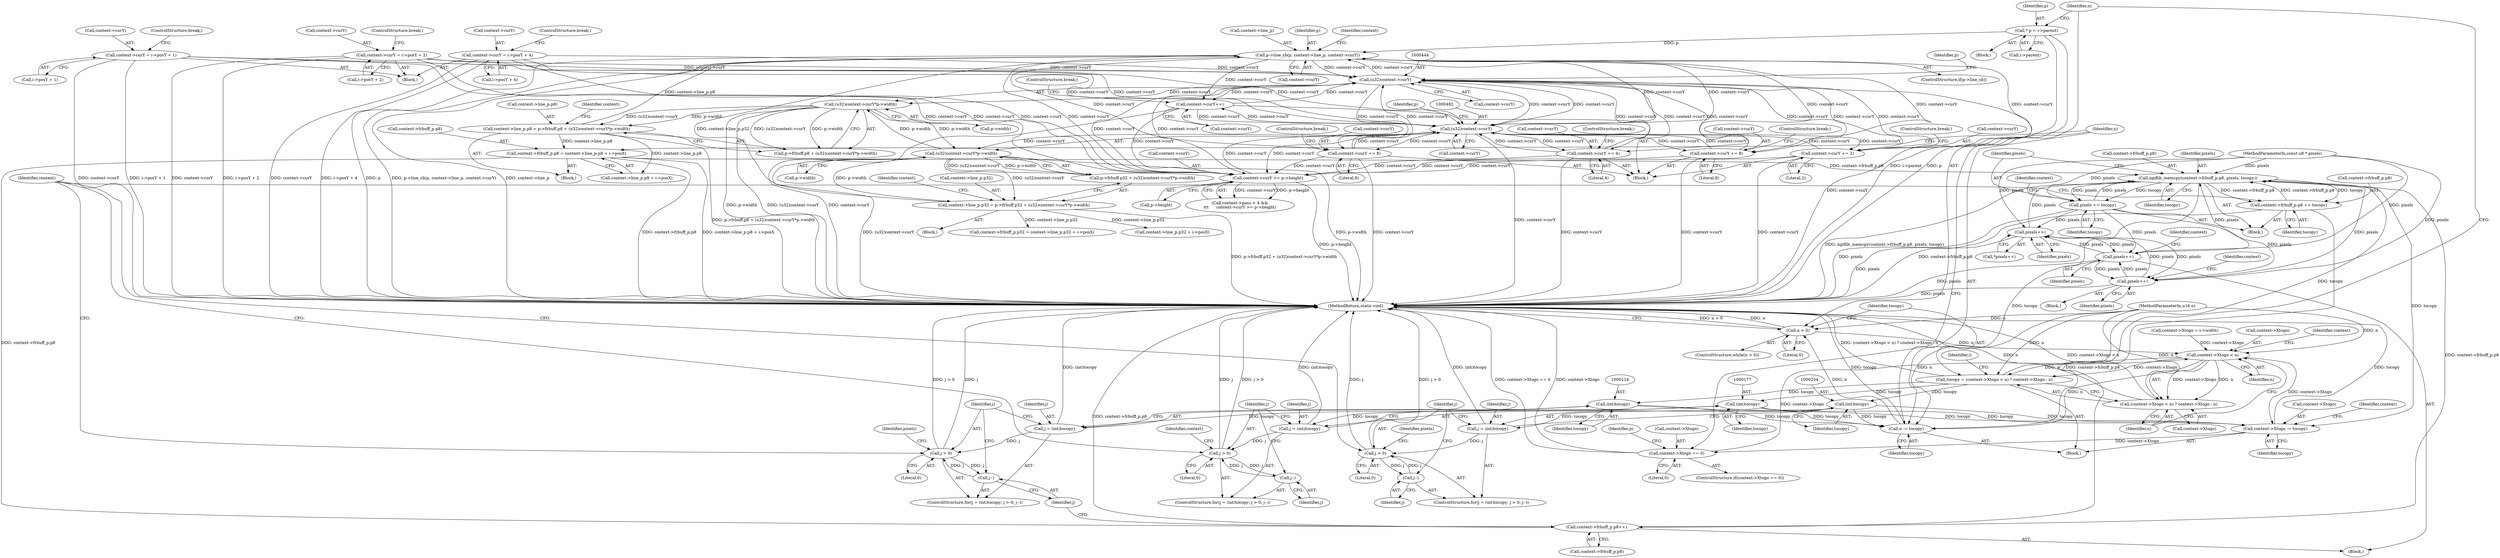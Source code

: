 digraph "0_ngiflib_37d939a6f511d16d4c95678025c235fe62e6417a_0@integer" {
"1000451" [label="(Call,context->frbuff_p.p8 = context->line_p.p8 + i->posX)"];
"1000430" [label="(Call,context->line_p.p8 = p->frbuff.p8 + (u32)context->curY*p->width)"];
"1000442" [label="(Call,(u32)context->curY*p->width)"];
"1000443" [label="(Call,(u32)context->curY)"];
"1000330" [label="(Call,context->curY++)"];
"1000481" [label="(Call,(u32)context->curY)"];
"1000350" [label="(Call,context->curY += 4)"];
"1000309" [label="(Call,p->line_cb(p, context->line_p, context->curY))"];
"1000115" [label="(Call,* p = i->parent)"];
"1000468" [label="(Call,context->line_p.p32 = p->frbuff.p32 + (u32)context->curY*p->width)"];
"1000480" [label="(Call,(u32)context->curY*p->width)"];
"1000391" [label="(Call,context->curY = i->posY + 4)"];
"1000413" [label="(Call,context->curY = i->posY + 1)"];
"1000402" [label="(Call,context->curY = i->posY + 2)"];
"1000336" [label="(Call,context->curY += 8)"];
"1000376" [label="(Call,context->curY >= p->height)"];
"1000343" [label="(Call,context->curY += 8)"];
"1000357" [label="(Call,context->curY += 2)"];
"1000152" [label="(Call,ngiflib_memcpy(context->frbuff_p.p8, pixels, tocopy))"];
"1000160" [label="(Call,pixels += tocopy)"];
"1000198" [label="(Call,pixels++)"];
"1000240" [label="(Call,pixels++)"];
"1000285" [label="(Call,pixels++)"];
"1000163" [label="(Call,context->frbuff_p.p8 += tocopy)"];
"1000242" [label="(Call,context->frbuff_p.p8++)"];
"1000293" [label="(Call,context->Xtogo -= tocopy)"];
"1000299" [label="(Call,context->Xtogo == 0)"];
"1000128" [label="(Call,context->Xtogo < n)"];
"1000125" [label="(Call,tocopy = (context->Xtogo < n) ? context->Xtogo : n)"];
"1000176" [label="(Call,(int)tocopy)"];
"1000174" [label="(Call,j = (int)tocopy)"];
"1000179" [label="(Call,j > 0)"];
"1000182" [label="(Call,j--)"];
"1000504" [label="(Call,n -= tocopy)"];
"1000121" [label="(Call,n > 0)"];
"1000213" [label="(Call,(int)tocopy)"];
"1000211" [label="(Call,j = (int)tocopy)"];
"1000216" [label="(Call,j > 0)"];
"1000219" [label="(Call,j--)"];
"1000253" [label="(Call,(int)tocopy)"];
"1000251" [label="(Call,j = (int)tocopy)"];
"1000256" [label="(Call,j > 0)"];
"1000259" [label="(Call,j--)"];
"1000127" [label="(Call,(context->Xtogo < n) ? context->Xtogo : n)"];
"1000481" [label="(Call,(u32)context->curY)"];
"1000303" [label="(Literal,0)"];
"1000451" [label="(Call,context->frbuff_p.p8 = context->line_p.p8 + i->posX)"];
"1000400" [label="(ControlStructure,break;)"];
"1000125" [label="(Call,tocopy = (context->Xtogo < n) ? context->Xtogo : n)"];
"1000219" [label="(Call,j--)"];
"1000305" [label="(ControlStructure,if(p->line_cb))"];
"1000115" [label="(Call,* p = i->parent)"];
"1000350" [label="(Call,context->curY += 4)"];
"1000261" [label="(Block,)"];
"1000164" [label="(Call,context->frbuff_p.p8)"];
"1000492" [label="(Identifier,context)"];
"1000448" [label="(Call,p->width)"];
"1000336" [label="(Call,context->curY += 8)"];
"1000389" [label="(Block,)"];
"1000166" [label="(Identifier,context)"];
"1000354" [label="(Literal,4)"];
"1000123" [label="(Literal,0)"];
"1000495" [label="(Call,context->line_p.p32 + i->posX)"];
"1000445" [label="(Call,context->curY)"];
"1000417" [label="(Call,i->posY + 1)"];
"1000480" [label="(Call,(u32)context->curY*p->width)"];
"1000457" [label="(Call,context->line_p.p8 + i->posX)"];
"1000220" [label="(Identifier,j)"];
"1000265" [label="(Identifier,pixels)"];
"1000111" [label="(MethodParameterIn,u16 n)"];
"1000483" [label="(Call,context->curY)"];
"1000449" [label="(Identifier,p)"];
"1000328" [label="(Block,)"];
"1000176" [label="(Call,(int)tocopy)"];
"1000314" [label="(Call,context->curY)"];
"1000190" [label="(Identifier,context)"];
"1000506" [label="(Identifier,tocopy)"];
"1000243" [label="(Call,context->frbuff_p.p8)"];
"1000507" [label="(MethodReturn,static void)"];
"1000241" [label="(Identifier,pixels)"];
"1000252" [label="(Identifier,j)"];
"1000341" [label="(ControlStructure,break;)"];
"1000377" [label="(Call,context->curY)"];
"1000127" [label="(Call,(context->Xtogo < n) ? context->Xtogo : n)"];
"1000487" [label="(Identifier,p)"];
"1000129" [label="(Call,context->Xtogo)"];
"1000307" [label="(Identifier,p)"];
"1000300" [label="(Call,context->Xtogo)"];
"1000198" [label="(Call,pixels++)"];
"1000337" [label="(Call,context->curY)"];
"1000160" [label="(Call,pixels += tocopy)"];
"1000197" [label="(Call,*pixels++)"];
"1000152" [label="(Call,ngiflib_memcpy(context->frbuff_p.p8, pixels, tocopy))"];
"1000258" [label="(Literal,0)"];
"1000182" [label="(Call,j--)"];
"1000334" [label="(ControlStructure,break;)"];
"1000180" [label="(Identifier,j)"];
"1000212" [label="(Identifier,j)"];
"1000260" [label="(Identifier,j)"];
"1000311" [label="(Call,context->line_p)"];
"1000297" [label="(Identifier,tocopy)"];
"1000218" [label="(Literal,0)"];
"1000330" [label="(Call,context->curY++)"];
"1000285" [label="(Call,pixels++)"];
"1000121" [label="(Call,n > 0)"];
"1000505" [label="(Identifier,n)"];
"1000430" [label="(Call,context->line_p.p8 = p->frbuff.p8 + (u32)context->curY*p->width)"];
"1000215" [label="(Identifier,tocopy)"];
"1000179" [label="(Call,j > 0)"];
"1000159" [label="(Identifier,tocopy)"];
"1000245" [label="(Identifier,context)"];
"1000162" [label="(Identifier,tocopy)"];
"1000225" [label="(Identifier,pixels)"];
"1000422" [label="(ControlStructure,break;)"];
"1000344" [label="(Call,context->curY)"];
"1000253" [label="(Call,(int)tocopy)"];
"1000257" [label="(Identifier,j)"];
"1000242" [label="(Call,context->frbuff_p.p8++)"];
"1000175" [label="(Identifier,j)"];
"1000442" [label="(Call,(u32)context->curY*p->width)"];
"1000295" [label="(Identifier,context)"];
"1000347" [label="(Literal,8)"];
"1000151" [label="(Block,)"];
"1000343" [label="(Call,context->curY += 8)"];
"1000132" [label="(Identifier,n)"];
"1000217" [label="(Identifier,j)"];
"1000370" [label="(Call,context->pass < 4 &&\n\t\t\t      context->curY >= p->height)"];
"1000251" [label="(Call,j = (int)tocopy)"];
"1000169" [label="(Identifier,tocopy)"];
"1000411" [label="(ControlStructure,break;)"];
"1000429" [label="(Block,)"];
"1000486" [label="(Call,p->width)"];
"1000134" [label="(Identifier,context)"];
"1000348" [label="(ControlStructure,break;)"];
"1000392" [label="(Call,context->curY)"];
"1000290" [label="(Identifier,context)"];
"1000174" [label="(Call,j = (int)tocopy)"];
"1000310" [label="(Identifier,p)"];
"1000250" [label="(ControlStructure,for(j = (int)tocopy; j > 0; j--))"];
"1000293" [label="(Call,context->Xtogo -= tocopy)"];
"1000141" [label="(Identifier,i)"];
"1000454" [label="(Identifier,context)"];
"1000452" [label="(Call,context->frbuff_p.p8)"];
"1000403" [label="(Call,context->curY)"];
"1000255" [label="(Identifier,tocopy)"];
"1000110" [label="(MethodParameterIn,const u8 * pixels)"];
"1000395" [label="(Call,i->posY + 4)"];
"1000173" [label="(ControlStructure,for(j = (int)tocopy; j > 0; j--))"];
"1000351" [label="(Call,context->curY)"];
"1000361" [label="(Literal,2)"];
"1000391" [label="(Call,context->curY = i->posY + 4)"];
"1000467" [label="(Block,)"];
"1000120" [label="(ControlStructure,while(n > 0))"];
"1000124" [label="(Block,)"];
"1000294" [label="(Call,context->Xtogo)"];
"1000158" [label="(Identifier,pixels)"];
"1000210" [label="(ControlStructure,for(j = (int)tocopy; j > 0; j--))"];
"1000402" [label="(Call,context->curY = i->posY + 2)"];
"1000199" [label="(Identifier,pixels)"];
"1000309" [label="(Call,p->line_cb(p, context->line_p, context->curY))"];
"1000286" [label="(Identifier,pixels)"];
"1000319" [label="(Identifier,context)"];
"1000331" [label="(Call,context->curY)"];
"1000357" [label="(Call,context->curY += 2)"];
"1000468" [label="(Call,context->line_p.p32 = p->frbuff.p32 + (u32)context->curY*p->width)"];
"1000406" [label="(Call,i->posY + 2)"];
"1000211" [label="(Call,j = (int)tocopy)"];
"1000112" [label="(Block,)"];
"1000161" [label="(Identifier,pixels)"];
"1000178" [label="(Identifier,tocopy)"];
"1000376" [label="(Call,context->curY >= p->height)"];
"1000216" [label="(Call,j > 0)"];
"1000298" [label="(ControlStructure,if(context->Xtogo == 0))"];
"1000443" [label="(Call,(u32)context->curY)"];
"1000299" [label="(Call,context->Xtogo == 0)"];
"1000413" [label="(Call,context->curY = i->posY + 1)"];
"1000163" [label="(Call,context->frbuff_p.p8 += tocopy)"];
"1000136" [label="(Identifier,n)"];
"1000116" [label="(Identifier,p)"];
"1000317" [label="(Call,context->Xtogo = i->width)"];
"1000128" [label="(Call,context->Xtogo < n)"];
"1000474" [label="(Call,p->frbuff.p32 + (u32)context->curY*p->width)"];
"1000221" [label="(Block,)"];
"1000133" [label="(Call,context->Xtogo)"];
"1000126" [label="(Identifier,tocopy)"];
"1000153" [label="(Call,context->frbuff_p.p8)"];
"1000340" [label="(Literal,8)"];
"1000301" [label="(Identifier,context)"];
"1000117" [label="(Call,i->parent)"];
"1000414" [label="(Call,context->curY)"];
"1000358" [label="(Call,context->curY)"];
"1000362" [label="(ControlStructure,break;)"];
"1000355" [label="(ControlStructure,break;)"];
"1000380" [label="(Call,p->height)"];
"1000183" [label="(Identifier,j)"];
"1000213" [label="(Call,(int)tocopy)"];
"1000181" [label="(Literal,0)"];
"1000431" [label="(Call,context->line_p.p8)"];
"1000489" [label="(Call,context->frbuff_p.p32 = context->line_p.p32 + i->posX)"];
"1000504" [label="(Call,n -= tocopy)"];
"1000122" [label="(Identifier,n)"];
"1000469" [label="(Call,context->line_p.p32)"];
"1000256" [label="(Call,j > 0)"];
"1000259" [label="(Call,j--)"];
"1000436" [label="(Call,p->frbuff.p8 + (u32)context->curY*p->width)"];
"1000240" [label="(Call,pixels++)"];
"1000451" -> "1000429"  [label="AST: "];
"1000451" -> "1000457"  [label="CFG: "];
"1000452" -> "1000451"  [label="AST: "];
"1000457" -> "1000451"  [label="AST: "];
"1000505" -> "1000451"  [label="CFG: "];
"1000451" -> "1000507"  [label="DDG: context->line_p.p8 + i->posX"];
"1000451" -> "1000507"  [label="DDG: context->frbuff_p.p8"];
"1000451" -> "1000152"  [label="DDG: context->frbuff_p.p8"];
"1000451" -> "1000242"  [label="DDG: context->frbuff_p.p8"];
"1000430" -> "1000451"  [label="DDG: context->line_p.p8"];
"1000430" -> "1000429"  [label="AST: "];
"1000430" -> "1000436"  [label="CFG: "];
"1000431" -> "1000430"  [label="AST: "];
"1000436" -> "1000430"  [label="AST: "];
"1000454" -> "1000430"  [label="CFG: "];
"1000430" -> "1000507"  [label="DDG: p->frbuff.p8 + (u32)context->curY*p->width"];
"1000430" -> "1000309"  [label="DDG: context->line_p.p8"];
"1000442" -> "1000430"  [label="DDG: (u32)context->curY"];
"1000442" -> "1000430"  [label="DDG: p->width"];
"1000430" -> "1000457"  [label="DDG: context->line_p.p8"];
"1000442" -> "1000436"  [label="AST: "];
"1000442" -> "1000448"  [label="CFG: "];
"1000443" -> "1000442"  [label="AST: "];
"1000448" -> "1000442"  [label="AST: "];
"1000436" -> "1000442"  [label="CFG: "];
"1000442" -> "1000507"  [label="DDG: (u32)context->curY"];
"1000442" -> "1000507"  [label="DDG: p->width"];
"1000442" -> "1000436"  [label="DDG: (u32)context->curY"];
"1000442" -> "1000436"  [label="DDG: p->width"];
"1000443" -> "1000442"  [label="DDG: context->curY"];
"1000480" -> "1000442"  [label="DDG: p->width"];
"1000442" -> "1000480"  [label="DDG: p->width"];
"1000443" -> "1000445"  [label="CFG: "];
"1000444" -> "1000443"  [label="AST: "];
"1000445" -> "1000443"  [label="AST: "];
"1000449" -> "1000443"  [label="CFG: "];
"1000443" -> "1000507"  [label="DDG: context->curY"];
"1000443" -> "1000309"  [label="DDG: context->curY"];
"1000443" -> "1000330"  [label="DDG: context->curY"];
"1000443" -> "1000336"  [label="DDG: context->curY"];
"1000443" -> "1000343"  [label="DDG: context->curY"];
"1000443" -> "1000350"  [label="DDG: context->curY"];
"1000443" -> "1000357"  [label="DDG: context->curY"];
"1000443" -> "1000376"  [label="DDG: context->curY"];
"1000330" -> "1000443"  [label="DDG: context->curY"];
"1000350" -> "1000443"  [label="DDG: context->curY"];
"1000391" -> "1000443"  [label="DDG: context->curY"];
"1000481" -> "1000443"  [label="DDG: context->curY"];
"1000413" -> "1000443"  [label="DDG: context->curY"];
"1000402" -> "1000443"  [label="DDG: context->curY"];
"1000309" -> "1000443"  [label="DDG: context->curY"];
"1000336" -> "1000443"  [label="DDG: context->curY"];
"1000376" -> "1000443"  [label="DDG: context->curY"];
"1000343" -> "1000443"  [label="DDG: context->curY"];
"1000357" -> "1000443"  [label="DDG: context->curY"];
"1000443" -> "1000481"  [label="DDG: context->curY"];
"1000330" -> "1000328"  [label="AST: "];
"1000330" -> "1000331"  [label="CFG: "];
"1000331" -> "1000330"  [label="AST: "];
"1000334" -> "1000330"  [label="CFG: "];
"1000330" -> "1000507"  [label="DDG: context->curY"];
"1000481" -> "1000330"  [label="DDG: context->curY"];
"1000309" -> "1000330"  [label="DDG: context->curY"];
"1000330" -> "1000376"  [label="DDG: context->curY"];
"1000330" -> "1000481"  [label="DDG: context->curY"];
"1000481" -> "1000480"  [label="AST: "];
"1000481" -> "1000483"  [label="CFG: "];
"1000482" -> "1000481"  [label="AST: "];
"1000483" -> "1000481"  [label="AST: "];
"1000487" -> "1000481"  [label="CFG: "];
"1000481" -> "1000507"  [label="DDG: context->curY"];
"1000481" -> "1000309"  [label="DDG: context->curY"];
"1000481" -> "1000336"  [label="DDG: context->curY"];
"1000481" -> "1000343"  [label="DDG: context->curY"];
"1000481" -> "1000350"  [label="DDG: context->curY"];
"1000481" -> "1000357"  [label="DDG: context->curY"];
"1000481" -> "1000376"  [label="DDG: context->curY"];
"1000481" -> "1000480"  [label="DDG: context->curY"];
"1000350" -> "1000481"  [label="DDG: context->curY"];
"1000391" -> "1000481"  [label="DDG: context->curY"];
"1000413" -> "1000481"  [label="DDG: context->curY"];
"1000402" -> "1000481"  [label="DDG: context->curY"];
"1000309" -> "1000481"  [label="DDG: context->curY"];
"1000336" -> "1000481"  [label="DDG: context->curY"];
"1000376" -> "1000481"  [label="DDG: context->curY"];
"1000343" -> "1000481"  [label="DDG: context->curY"];
"1000357" -> "1000481"  [label="DDG: context->curY"];
"1000350" -> "1000328"  [label="AST: "];
"1000350" -> "1000354"  [label="CFG: "];
"1000351" -> "1000350"  [label="AST: "];
"1000354" -> "1000350"  [label="AST: "];
"1000355" -> "1000350"  [label="CFG: "];
"1000350" -> "1000507"  [label="DDG: context->curY"];
"1000309" -> "1000350"  [label="DDG: context->curY"];
"1000350" -> "1000376"  [label="DDG: context->curY"];
"1000309" -> "1000305"  [label="AST: "];
"1000309" -> "1000314"  [label="CFG: "];
"1000310" -> "1000309"  [label="AST: "];
"1000311" -> "1000309"  [label="AST: "];
"1000314" -> "1000309"  [label="AST: "];
"1000319" -> "1000309"  [label="CFG: "];
"1000309" -> "1000507"  [label="DDG: p"];
"1000309" -> "1000507"  [label="DDG: p->line_cb(p, context->line_p, context->curY)"];
"1000309" -> "1000507"  [label="DDG: context->line_p"];
"1000115" -> "1000309"  [label="DDG: p"];
"1000468" -> "1000309"  [label="DDG: context->line_p.p32"];
"1000309" -> "1000336"  [label="DDG: context->curY"];
"1000309" -> "1000343"  [label="DDG: context->curY"];
"1000309" -> "1000357"  [label="DDG: context->curY"];
"1000309" -> "1000376"  [label="DDG: context->curY"];
"1000115" -> "1000112"  [label="AST: "];
"1000115" -> "1000117"  [label="CFG: "];
"1000116" -> "1000115"  [label="AST: "];
"1000117" -> "1000115"  [label="AST: "];
"1000122" -> "1000115"  [label="CFG: "];
"1000115" -> "1000507"  [label="DDG: i->parent"];
"1000115" -> "1000507"  [label="DDG: p"];
"1000468" -> "1000467"  [label="AST: "];
"1000468" -> "1000474"  [label="CFG: "];
"1000469" -> "1000468"  [label="AST: "];
"1000474" -> "1000468"  [label="AST: "];
"1000492" -> "1000468"  [label="CFG: "];
"1000468" -> "1000507"  [label="DDG: p->frbuff.p32 + (u32)context->curY*p->width"];
"1000480" -> "1000468"  [label="DDG: (u32)context->curY"];
"1000480" -> "1000468"  [label="DDG: p->width"];
"1000468" -> "1000489"  [label="DDG: context->line_p.p32"];
"1000468" -> "1000495"  [label="DDG: context->line_p.p32"];
"1000480" -> "1000474"  [label="AST: "];
"1000480" -> "1000486"  [label="CFG: "];
"1000486" -> "1000480"  [label="AST: "];
"1000474" -> "1000480"  [label="CFG: "];
"1000480" -> "1000507"  [label="DDG: p->width"];
"1000480" -> "1000507"  [label="DDG: (u32)context->curY"];
"1000480" -> "1000474"  [label="DDG: (u32)context->curY"];
"1000480" -> "1000474"  [label="DDG: p->width"];
"1000391" -> "1000389"  [label="AST: "];
"1000391" -> "1000395"  [label="CFG: "];
"1000392" -> "1000391"  [label="AST: "];
"1000395" -> "1000391"  [label="AST: "];
"1000400" -> "1000391"  [label="CFG: "];
"1000391" -> "1000507"  [label="DDG: context->curY"];
"1000391" -> "1000507"  [label="DDG: i->posY + 4"];
"1000391" -> "1000376"  [label="DDG: context->curY"];
"1000413" -> "1000389"  [label="AST: "];
"1000413" -> "1000417"  [label="CFG: "];
"1000414" -> "1000413"  [label="AST: "];
"1000417" -> "1000413"  [label="AST: "];
"1000422" -> "1000413"  [label="CFG: "];
"1000413" -> "1000507"  [label="DDG: context->curY"];
"1000413" -> "1000507"  [label="DDG: i->posY + 1"];
"1000413" -> "1000376"  [label="DDG: context->curY"];
"1000402" -> "1000389"  [label="AST: "];
"1000402" -> "1000406"  [label="CFG: "];
"1000403" -> "1000402"  [label="AST: "];
"1000406" -> "1000402"  [label="AST: "];
"1000411" -> "1000402"  [label="CFG: "];
"1000402" -> "1000507"  [label="DDG: context->curY"];
"1000402" -> "1000507"  [label="DDG: i->posY + 2"];
"1000402" -> "1000376"  [label="DDG: context->curY"];
"1000336" -> "1000328"  [label="AST: "];
"1000336" -> "1000340"  [label="CFG: "];
"1000337" -> "1000336"  [label="AST: "];
"1000340" -> "1000336"  [label="AST: "];
"1000341" -> "1000336"  [label="CFG: "];
"1000336" -> "1000507"  [label="DDG: context->curY"];
"1000336" -> "1000376"  [label="DDG: context->curY"];
"1000376" -> "1000370"  [label="AST: "];
"1000376" -> "1000380"  [label="CFG: "];
"1000377" -> "1000376"  [label="AST: "];
"1000380" -> "1000376"  [label="AST: "];
"1000370" -> "1000376"  [label="CFG: "];
"1000376" -> "1000507"  [label="DDG: p->height"];
"1000376" -> "1000370"  [label="DDG: context->curY"];
"1000376" -> "1000370"  [label="DDG: p->height"];
"1000343" -> "1000376"  [label="DDG: context->curY"];
"1000357" -> "1000376"  [label="DDG: context->curY"];
"1000343" -> "1000328"  [label="AST: "];
"1000343" -> "1000347"  [label="CFG: "];
"1000344" -> "1000343"  [label="AST: "];
"1000347" -> "1000343"  [label="AST: "];
"1000348" -> "1000343"  [label="CFG: "];
"1000343" -> "1000507"  [label="DDG: context->curY"];
"1000357" -> "1000328"  [label="AST: "];
"1000357" -> "1000361"  [label="CFG: "];
"1000358" -> "1000357"  [label="AST: "];
"1000361" -> "1000357"  [label="AST: "];
"1000362" -> "1000357"  [label="CFG: "];
"1000357" -> "1000507"  [label="DDG: context->curY"];
"1000152" -> "1000151"  [label="AST: "];
"1000152" -> "1000159"  [label="CFG: "];
"1000153" -> "1000152"  [label="AST: "];
"1000158" -> "1000152"  [label="AST: "];
"1000159" -> "1000152"  [label="AST: "];
"1000161" -> "1000152"  [label="CFG: "];
"1000152" -> "1000507"  [label="DDG: ngiflib_memcpy(context->frbuff_p.p8, pixels, tocopy)"];
"1000163" -> "1000152"  [label="DDG: context->frbuff_p.p8"];
"1000242" -> "1000152"  [label="DDG: context->frbuff_p.p8"];
"1000285" -> "1000152"  [label="DDG: pixels"];
"1000198" -> "1000152"  [label="DDG: pixels"];
"1000240" -> "1000152"  [label="DDG: pixels"];
"1000160" -> "1000152"  [label="DDG: pixels"];
"1000110" -> "1000152"  [label="DDG: pixels"];
"1000125" -> "1000152"  [label="DDG: tocopy"];
"1000152" -> "1000160"  [label="DDG: tocopy"];
"1000152" -> "1000160"  [label="DDG: pixels"];
"1000152" -> "1000163"  [label="DDG: tocopy"];
"1000152" -> "1000163"  [label="DDG: context->frbuff_p.p8"];
"1000152" -> "1000293"  [label="DDG: tocopy"];
"1000152" -> "1000504"  [label="DDG: tocopy"];
"1000160" -> "1000151"  [label="AST: "];
"1000160" -> "1000162"  [label="CFG: "];
"1000161" -> "1000160"  [label="AST: "];
"1000162" -> "1000160"  [label="AST: "];
"1000166" -> "1000160"  [label="CFG: "];
"1000160" -> "1000507"  [label="DDG: pixels"];
"1000110" -> "1000160"  [label="DDG: pixels"];
"1000160" -> "1000198"  [label="DDG: pixels"];
"1000160" -> "1000240"  [label="DDG: pixels"];
"1000160" -> "1000285"  [label="DDG: pixels"];
"1000198" -> "1000197"  [label="AST: "];
"1000198" -> "1000199"  [label="CFG: "];
"1000199" -> "1000198"  [label="AST: "];
"1000197" -> "1000198"  [label="CFG: "];
"1000198" -> "1000507"  [label="DDG: pixels"];
"1000285" -> "1000198"  [label="DDG: pixels"];
"1000240" -> "1000198"  [label="DDG: pixels"];
"1000110" -> "1000198"  [label="DDG: pixels"];
"1000198" -> "1000240"  [label="DDG: pixels"];
"1000198" -> "1000285"  [label="DDG: pixels"];
"1000240" -> "1000221"  [label="AST: "];
"1000240" -> "1000241"  [label="CFG: "];
"1000241" -> "1000240"  [label="AST: "];
"1000245" -> "1000240"  [label="CFG: "];
"1000240" -> "1000507"  [label="DDG: pixels"];
"1000285" -> "1000240"  [label="DDG: pixels"];
"1000110" -> "1000240"  [label="DDG: pixels"];
"1000240" -> "1000285"  [label="DDG: pixels"];
"1000285" -> "1000261"  [label="AST: "];
"1000285" -> "1000286"  [label="CFG: "];
"1000286" -> "1000285"  [label="AST: "];
"1000290" -> "1000285"  [label="CFG: "];
"1000285" -> "1000507"  [label="DDG: pixels"];
"1000110" -> "1000285"  [label="DDG: pixels"];
"1000163" -> "1000151"  [label="AST: "];
"1000163" -> "1000169"  [label="CFG: "];
"1000164" -> "1000163"  [label="AST: "];
"1000169" -> "1000163"  [label="AST: "];
"1000295" -> "1000163"  [label="CFG: "];
"1000163" -> "1000507"  [label="DDG: context->frbuff_p.p8"];
"1000163" -> "1000242"  [label="DDG: context->frbuff_p.p8"];
"1000242" -> "1000221"  [label="AST: "];
"1000242" -> "1000243"  [label="CFG: "];
"1000243" -> "1000242"  [label="AST: "];
"1000220" -> "1000242"  [label="CFG: "];
"1000242" -> "1000507"  [label="DDG: context->frbuff_p.p8"];
"1000293" -> "1000124"  [label="AST: "];
"1000293" -> "1000297"  [label="CFG: "];
"1000294" -> "1000293"  [label="AST: "];
"1000297" -> "1000293"  [label="AST: "];
"1000301" -> "1000293"  [label="CFG: "];
"1000293" -> "1000507"  [label="DDG: tocopy"];
"1000176" -> "1000293"  [label="DDG: tocopy"];
"1000253" -> "1000293"  [label="DDG: tocopy"];
"1000213" -> "1000293"  [label="DDG: tocopy"];
"1000128" -> "1000293"  [label="DDG: context->Xtogo"];
"1000293" -> "1000299"  [label="DDG: context->Xtogo"];
"1000299" -> "1000298"  [label="AST: "];
"1000299" -> "1000303"  [label="CFG: "];
"1000300" -> "1000299"  [label="AST: "];
"1000303" -> "1000299"  [label="AST: "];
"1000307" -> "1000299"  [label="CFG: "];
"1000505" -> "1000299"  [label="CFG: "];
"1000299" -> "1000507"  [label="DDG: context->Xtogo == 0"];
"1000299" -> "1000507"  [label="DDG: context->Xtogo"];
"1000299" -> "1000128"  [label="DDG: context->Xtogo"];
"1000128" -> "1000127"  [label="AST: "];
"1000128" -> "1000132"  [label="CFG: "];
"1000129" -> "1000128"  [label="AST: "];
"1000132" -> "1000128"  [label="AST: "];
"1000134" -> "1000128"  [label="CFG: "];
"1000136" -> "1000128"  [label="CFG: "];
"1000128" -> "1000125"  [label="DDG: context->Xtogo"];
"1000128" -> "1000125"  [label="DDG: n"];
"1000317" -> "1000128"  [label="DDG: context->Xtogo"];
"1000121" -> "1000128"  [label="DDG: n"];
"1000111" -> "1000128"  [label="DDG: n"];
"1000128" -> "1000127"  [label="DDG: context->Xtogo"];
"1000128" -> "1000127"  [label="DDG: n"];
"1000128" -> "1000504"  [label="DDG: n"];
"1000125" -> "1000124"  [label="AST: "];
"1000125" -> "1000127"  [label="CFG: "];
"1000126" -> "1000125"  [label="AST: "];
"1000127" -> "1000125"  [label="AST: "];
"1000141" -> "1000125"  [label="CFG: "];
"1000125" -> "1000507"  [label="DDG: (context->Xtogo < n) ? context->Xtogo : n"];
"1000111" -> "1000125"  [label="DDG: n"];
"1000125" -> "1000176"  [label="DDG: tocopy"];
"1000125" -> "1000213"  [label="DDG: tocopy"];
"1000125" -> "1000253"  [label="DDG: tocopy"];
"1000176" -> "1000174"  [label="AST: "];
"1000176" -> "1000178"  [label="CFG: "];
"1000177" -> "1000176"  [label="AST: "];
"1000178" -> "1000176"  [label="AST: "];
"1000174" -> "1000176"  [label="CFG: "];
"1000176" -> "1000174"  [label="DDG: tocopy"];
"1000176" -> "1000504"  [label="DDG: tocopy"];
"1000174" -> "1000173"  [label="AST: "];
"1000175" -> "1000174"  [label="AST: "];
"1000180" -> "1000174"  [label="CFG: "];
"1000174" -> "1000507"  [label="DDG: (int)tocopy"];
"1000174" -> "1000179"  [label="DDG: j"];
"1000179" -> "1000173"  [label="AST: "];
"1000179" -> "1000181"  [label="CFG: "];
"1000180" -> "1000179"  [label="AST: "];
"1000181" -> "1000179"  [label="AST: "];
"1000190" -> "1000179"  [label="CFG: "];
"1000295" -> "1000179"  [label="CFG: "];
"1000179" -> "1000507"  [label="DDG: j > 0"];
"1000179" -> "1000507"  [label="DDG: j"];
"1000182" -> "1000179"  [label="DDG: j"];
"1000179" -> "1000182"  [label="DDG: j"];
"1000182" -> "1000173"  [label="AST: "];
"1000182" -> "1000183"  [label="CFG: "];
"1000183" -> "1000182"  [label="AST: "];
"1000180" -> "1000182"  [label="CFG: "];
"1000504" -> "1000124"  [label="AST: "];
"1000504" -> "1000506"  [label="CFG: "];
"1000505" -> "1000504"  [label="AST: "];
"1000506" -> "1000504"  [label="AST: "];
"1000122" -> "1000504"  [label="CFG: "];
"1000504" -> "1000507"  [label="DDG: tocopy"];
"1000504" -> "1000121"  [label="DDG: n"];
"1000253" -> "1000504"  [label="DDG: tocopy"];
"1000213" -> "1000504"  [label="DDG: tocopy"];
"1000111" -> "1000504"  [label="DDG: n"];
"1000121" -> "1000120"  [label="AST: "];
"1000121" -> "1000123"  [label="CFG: "];
"1000122" -> "1000121"  [label="AST: "];
"1000123" -> "1000121"  [label="AST: "];
"1000126" -> "1000121"  [label="CFG: "];
"1000507" -> "1000121"  [label="CFG: "];
"1000121" -> "1000507"  [label="DDG: n > 0"];
"1000121" -> "1000507"  [label="DDG: n"];
"1000111" -> "1000121"  [label="DDG: n"];
"1000213" -> "1000211"  [label="AST: "];
"1000213" -> "1000215"  [label="CFG: "];
"1000214" -> "1000213"  [label="AST: "];
"1000215" -> "1000213"  [label="AST: "];
"1000211" -> "1000213"  [label="CFG: "];
"1000213" -> "1000211"  [label="DDG: tocopy"];
"1000211" -> "1000210"  [label="AST: "];
"1000212" -> "1000211"  [label="AST: "];
"1000217" -> "1000211"  [label="CFG: "];
"1000211" -> "1000507"  [label="DDG: (int)tocopy"];
"1000211" -> "1000216"  [label="DDG: j"];
"1000216" -> "1000210"  [label="AST: "];
"1000216" -> "1000218"  [label="CFG: "];
"1000217" -> "1000216"  [label="AST: "];
"1000218" -> "1000216"  [label="AST: "];
"1000225" -> "1000216"  [label="CFG: "];
"1000295" -> "1000216"  [label="CFG: "];
"1000216" -> "1000507"  [label="DDG: j > 0"];
"1000216" -> "1000507"  [label="DDG: j"];
"1000219" -> "1000216"  [label="DDG: j"];
"1000216" -> "1000219"  [label="DDG: j"];
"1000219" -> "1000210"  [label="AST: "];
"1000219" -> "1000220"  [label="CFG: "];
"1000220" -> "1000219"  [label="AST: "];
"1000217" -> "1000219"  [label="CFG: "];
"1000253" -> "1000251"  [label="AST: "];
"1000253" -> "1000255"  [label="CFG: "];
"1000254" -> "1000253"  [label="AST: "];
"1000255" -> "1000253"  [label="AST: "];
"1000251" -> "1000253"  [label="CFG: "];
"1000253" -> "1000251"  [label="DDG: tocopy"];
"1000251" -> "1000250"  [label="AST: "];
"1000252" -> "1000251"  [label="AST: "];
"1000257" -> "1000251"  [label="CFG: "];
"1000251" -> "1000507"  [label="DDG: (int)tocopy"];
"1000251" -> "1000256"  [label="DDG: j"];
"1000256" -> "1000250"  [label="AST: "];
"1000256" -> "1000258"  [label="CFG: "];
"1000257" -> "1000256"  [label="AST: "];
"1000258" -> "1000256"  [label="AST: "];
"1000265" -> "1000256"  [label="CFG: "];
"1000295" -> "1000256"  [label="CFG: "];
"1000256" -> "1000507"  [label="DDG: j"];
"1000256" -> "1000507"  [label="DDG: j > 0"];
"1000259" -> "1000256"  [label="DDG: j"];
"1000256" -> "1000259"  [label="DDG: j"];
"1000259" -> "1000250"  [label="AST: "];
"1000259" -> "1000260"  [label="CFG: "];
"1000260" -> "1000259"  [label="AST: "];
"1000257" -> "1000259"  [label="CFG: "];
"1000127" -> "1000133"  [label="CFG: "];
"1000127" -> "1000136"  [label="CFG: "];
"1000133" -> "1000127"  [label="AST: "];
"1000136" -> "1000127"  [label="AST: "];
"1000127" -> "1000507"  [label="DDG: n"];
"1000127" -> "1000507"  [label="DDG: context->Xtogo < n"];
"1000111" -> "1000127"  [label="DDG: n"];
}
